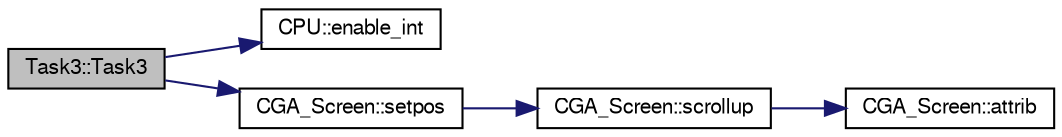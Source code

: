 digraph G
{
  bgcolor="transparent";
  edge [fontname="FreeSans",fontsize="10",labelfontname="FreeSans",labelfontsize="10"];
  node [fontname="FreeSans",fontsize="10",shape=record];
  rankdir=LR;
  Node1 [label="Task3::Task3",height=0.2,width=0.4,color="black", fillcolor="grey75", style="filled" fontcolor="black"];
  Node1 -> Node2 [color="midnightblue",fontsize="10",style="solid",fontname="FreeSans"];
  Node2 [label="CPU::enable_int",height=0.2,width=0.4,color="black",URL="$classCPU.html#ab5e5a2260ef84a433c181786f11c4609",tooltip="globally enable interrupts"];
  Node1 -> Node3 [color="midnightblue",fontsize="10",style="solid",fontname="FreeSans"];
  Node3 [label="CGA_Screen::setpos",height=0.2,width=0.4,color="black",URL="$classCGA__Screen.html#ac9b905c0488f0cd04ab189d766351ed0"];
  Node3 -> Node4 [color="midnightblue",fontsize="10",style="solid",fontname="FreeSans"];
  Node4 [label="CGA_Screen::scrollup",height=0.2,width=0.4,color="black",URL="$classCGA__Screen.html#a3808a301813e3e1b6368ab75a94ea652"];
  Node4 -> Node5 [color="midnightblue",fontsize="10",style="solid",fontname="FreeSans"];
  Node5 [label="CGA_Screen::attrib",height=0.2,width=0.4,color="black",URL="$classCGA__Screen.html#aeb2ed01a8ec0eb4a0d245c6759184089"];
}
